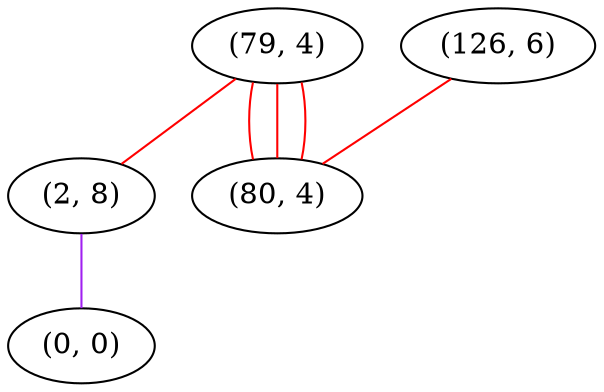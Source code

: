 graph "" {
"(79, 4)";
"(2, 8)";
"(126, 6)";
"(0, 0)";
"(80, 4)";
"(79, 4)" -- "(2, 8)"  [color=red, key=0, weight=1];
"(79, 4)" -- "(80, 4)"  [color=red, key=0, weight=1];
"(79, 4)" -- "(80, 4)"  [color=red, key=1, weight=1];
"(79, 4)" -- "(80, 4)"  [color=red, key=2, weight=1];
"(2, 8)" -- "(0, 0)"  [color=purple, key=0, weight=4];
"(126, 6)" -- "(80, 4)"  [color=red, key=0, weight=1];
}
